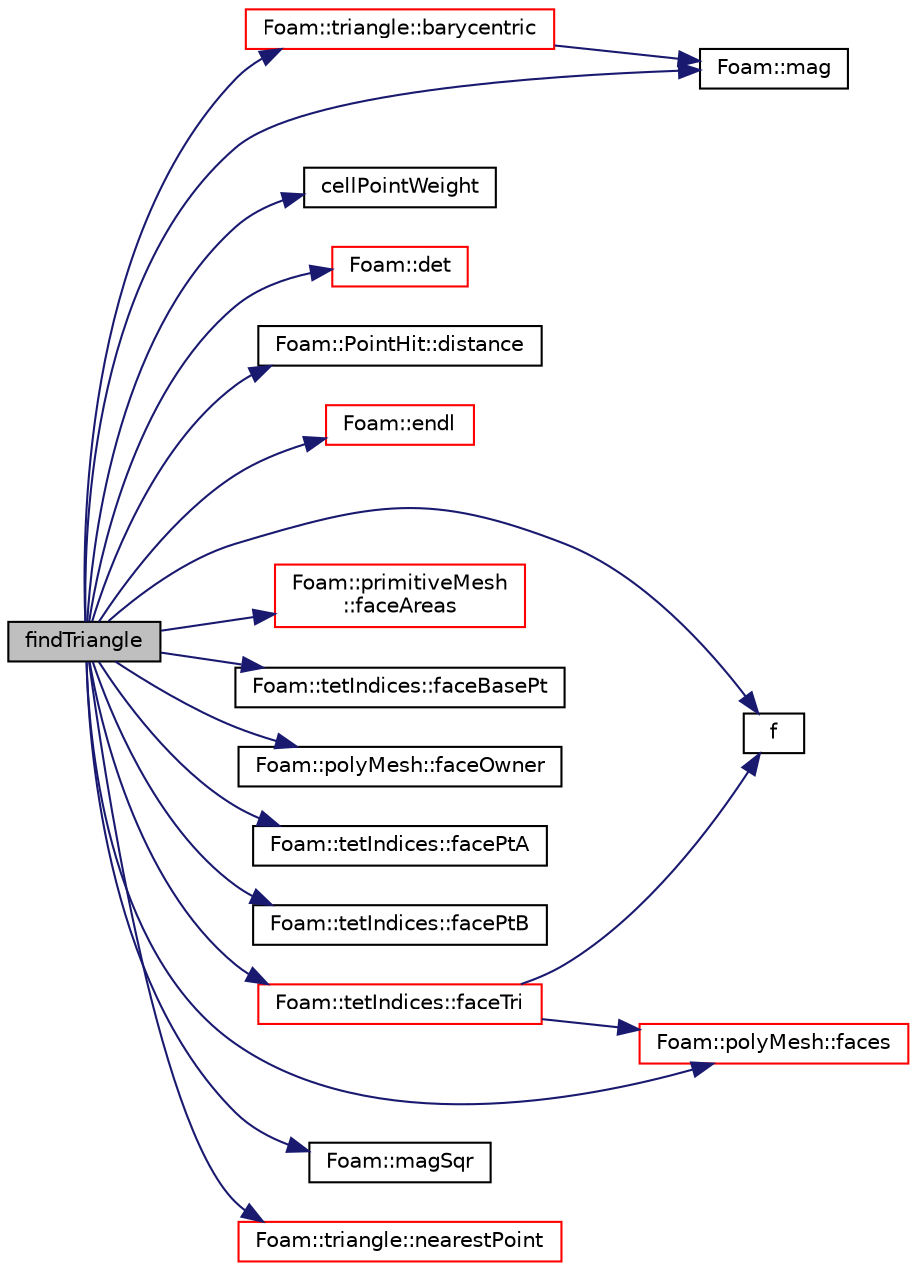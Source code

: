 digraph "findTriangle"
{
  bgcolor="transparent";
  edge [fontname="Helvetica",fontsize="10",labelfontname="Helvetica",labelfontsize="10"];
  node [fontname="Helvetica",fontsize="10",shape=record];
  rankdir="LR";
  Node1 [label="findTriangle",height=0.2,width=0.4,color="black", fillcolor="grey75", style="filled", fontcolor="black"];
  Node1 -> Node2 [color="midnightblue",fontsize="10",style="solid",fontname="Helvetica"];
  Node2 [label="Foam::triangle::barycentric",height=0.2,width=0.4,color="red",URL="$a02753.html#af25ab613c3d54bb72f48d06e81ed88cc",tooltip="Calculate the barycentric coordinates of the given. "];
  Node2 -> Node3 [color="midnightblue",fontsize="10",style="solid",fontname="Helvetica"];
  Node3 [label="Foam::mag",height=0.2,width=0.4,color="black",URL="$a10979.html#a929da2a3fdcf3dacbbe0487d3a330dae"];
  Node1 -> Node4 [color="midnightblue",fontsize="10",style="solid",fontname="Helvetica"];
  Node4 [label="cellPointWeight",height=0.2,width=0.4,color="black",URL="$a00220.html#aa1d84e22e14a4996c031c08578a705a0",tooltip="Construct from components. "];
  Node1 -> Node5 [color="midnightblue",fontsize="10",style="solid",fontname="Helvetica"];
  Node5 [label="Foam::det",height=0.2,width=0.4,color="red",URL="$a10979.html#a0661214f1c72feedb965c88d685f8036"];
  Node1 -> Node6 [color="midnightblue",fontsize="10",style="solid",fontname="Helvetica"];
  Node6 [label="Foam::PointHit::distance",height=0.2,width=0.4,color="black",URL="$a01920.html#a6fc60097ee4a2ef28aa08c9d11269046",tooltip="Return distance to hit. "];
  Node1 -> Node7 [color="midnightblue",fontsize="10",style="solid",fontname="Helvetica"];
  Node7 [label="Foam::endl",height=0.2,width=0.4,color="red",URL="$a10979.html#a2db8fe02a0d3909e9351bb4275b23ce4",tooltip="Add newline and flush stream. "];
  Node1 -> Node8 [color="midnightblue",fontsize="10",style="solid",fontname="Helvetica"];
  Node8 [label="f",height=0.2,width=0.4,color="black",URL="$a04050.html#a888be93833ac7a23170555c69c690288"];
  Node1 -> Node9 [color="midnightblue",fontsize="10",style="solid",fontname="Helvetica"];
  Node9 [label="Foam::primitiveMesh\l::faceAreas",height=0.2,width=0.4,color="red",URL="$a02007.html#a460495623a8ec621b95f93bbcb3d4773"];
  Node1 -> Node10 [color="midnightblue",fontsize="10",style="solid",fontname="Helvetica"];
  Node10 [label="Foam::tetIndices::faceBasePt",height=0.2,width=0.4,color="black",URL="$a02645.html#a68b24952894ad64e271369dc69792c04",tooltip="Return the face base point. "];
  Node1 -> Node11 [color="midnightblue",fontsize="10",style="solid",fontname="Helvetica"];
  Node11 [label="Foam::polyMesh::faceOwner",height=0.2,width=0.4,color="black",URL="$a01954.html#a6d4def83436c9aa4dc68e8e42c5cf268",tooltip="Return face owner. "];
  Node1 -> Node12 [color="midnightblue",fontsize="10",style="solid",fontname="Helvetica"];
  Node12 [label="Foam::tetIndices::facePtA",height=0.2,width=0.4,color="black",URL="$a02645.html#a425c9489685f39c1fe6608161f0a876f",tooltip="Return face point A. "];
  Node1 -> Node13 [color="midnightblue",fontsize="10",style="solid",fontname="Helvetica"];
  Node13 [label="Foam::tetIndices::facePtB",height=0.2,width=0.4,color="black",URL="$a02645.html#a6ab76182cf2fbace9fafc253e511e936",tooltip="Return face point B. "];
  Node1 -> Node14 [color="midnightblue",fontsize="10",style="solid",fontname="Helvetica"];
  Node14 [label="Foam::polyMesh::faces",height=0.2,width=0.4,color="red",URL="$a01954.html#a4434536d50d4c14116249da802a1e2b2",tooltip="Return raw faces. "];
  Node1 -> Node15 [color="midnightblue",fontsize="10",style="solid",fontname="Helvetica"];
  Node15 [label="Foam::tetIndices::faceTri",height=0.2,width=0.4,color="red",URL="$a02645.html#ad07ec7e5f97159ccc9a01f9af7b89716",tooltip="Return the geometry corresponding to the tri on the. "];
  Node15 -> Node14 [color="midnightblue",fontsize="10",style="solid",fontname="Helvetica"];
  Node15 -> Node8 [color="midnightblue",fontsize="10",style="solid",fontname="Helvetica"];
  Node1 -> Node3 [color="midnightblue",fontsize="10",style="solid",fontname="Helvetica"];
  Node1 -> Node16 [color="midnightblue",fontsize="10",style="solid",fontname="Helvetica"];
  Node16 [label="Foam::magSqr",height=0.2,width=0.4,color="black",URL="$a10979.html#ae6fff2c6981e6d9618aa5038e69def6e"];
  Node1 -> Node17 [color="midnightblue",fontsize="10",style="solid",fontname="Helvetica"];
  Node17 [label="Foam::triangle::nearestPoint",height=0.2,width=0.4,color="red",URL="$a02753.html#ad2a728428db89fbe441f66a06ebfca16",tooltip="Return nearest point to p on triangle. "];
}
